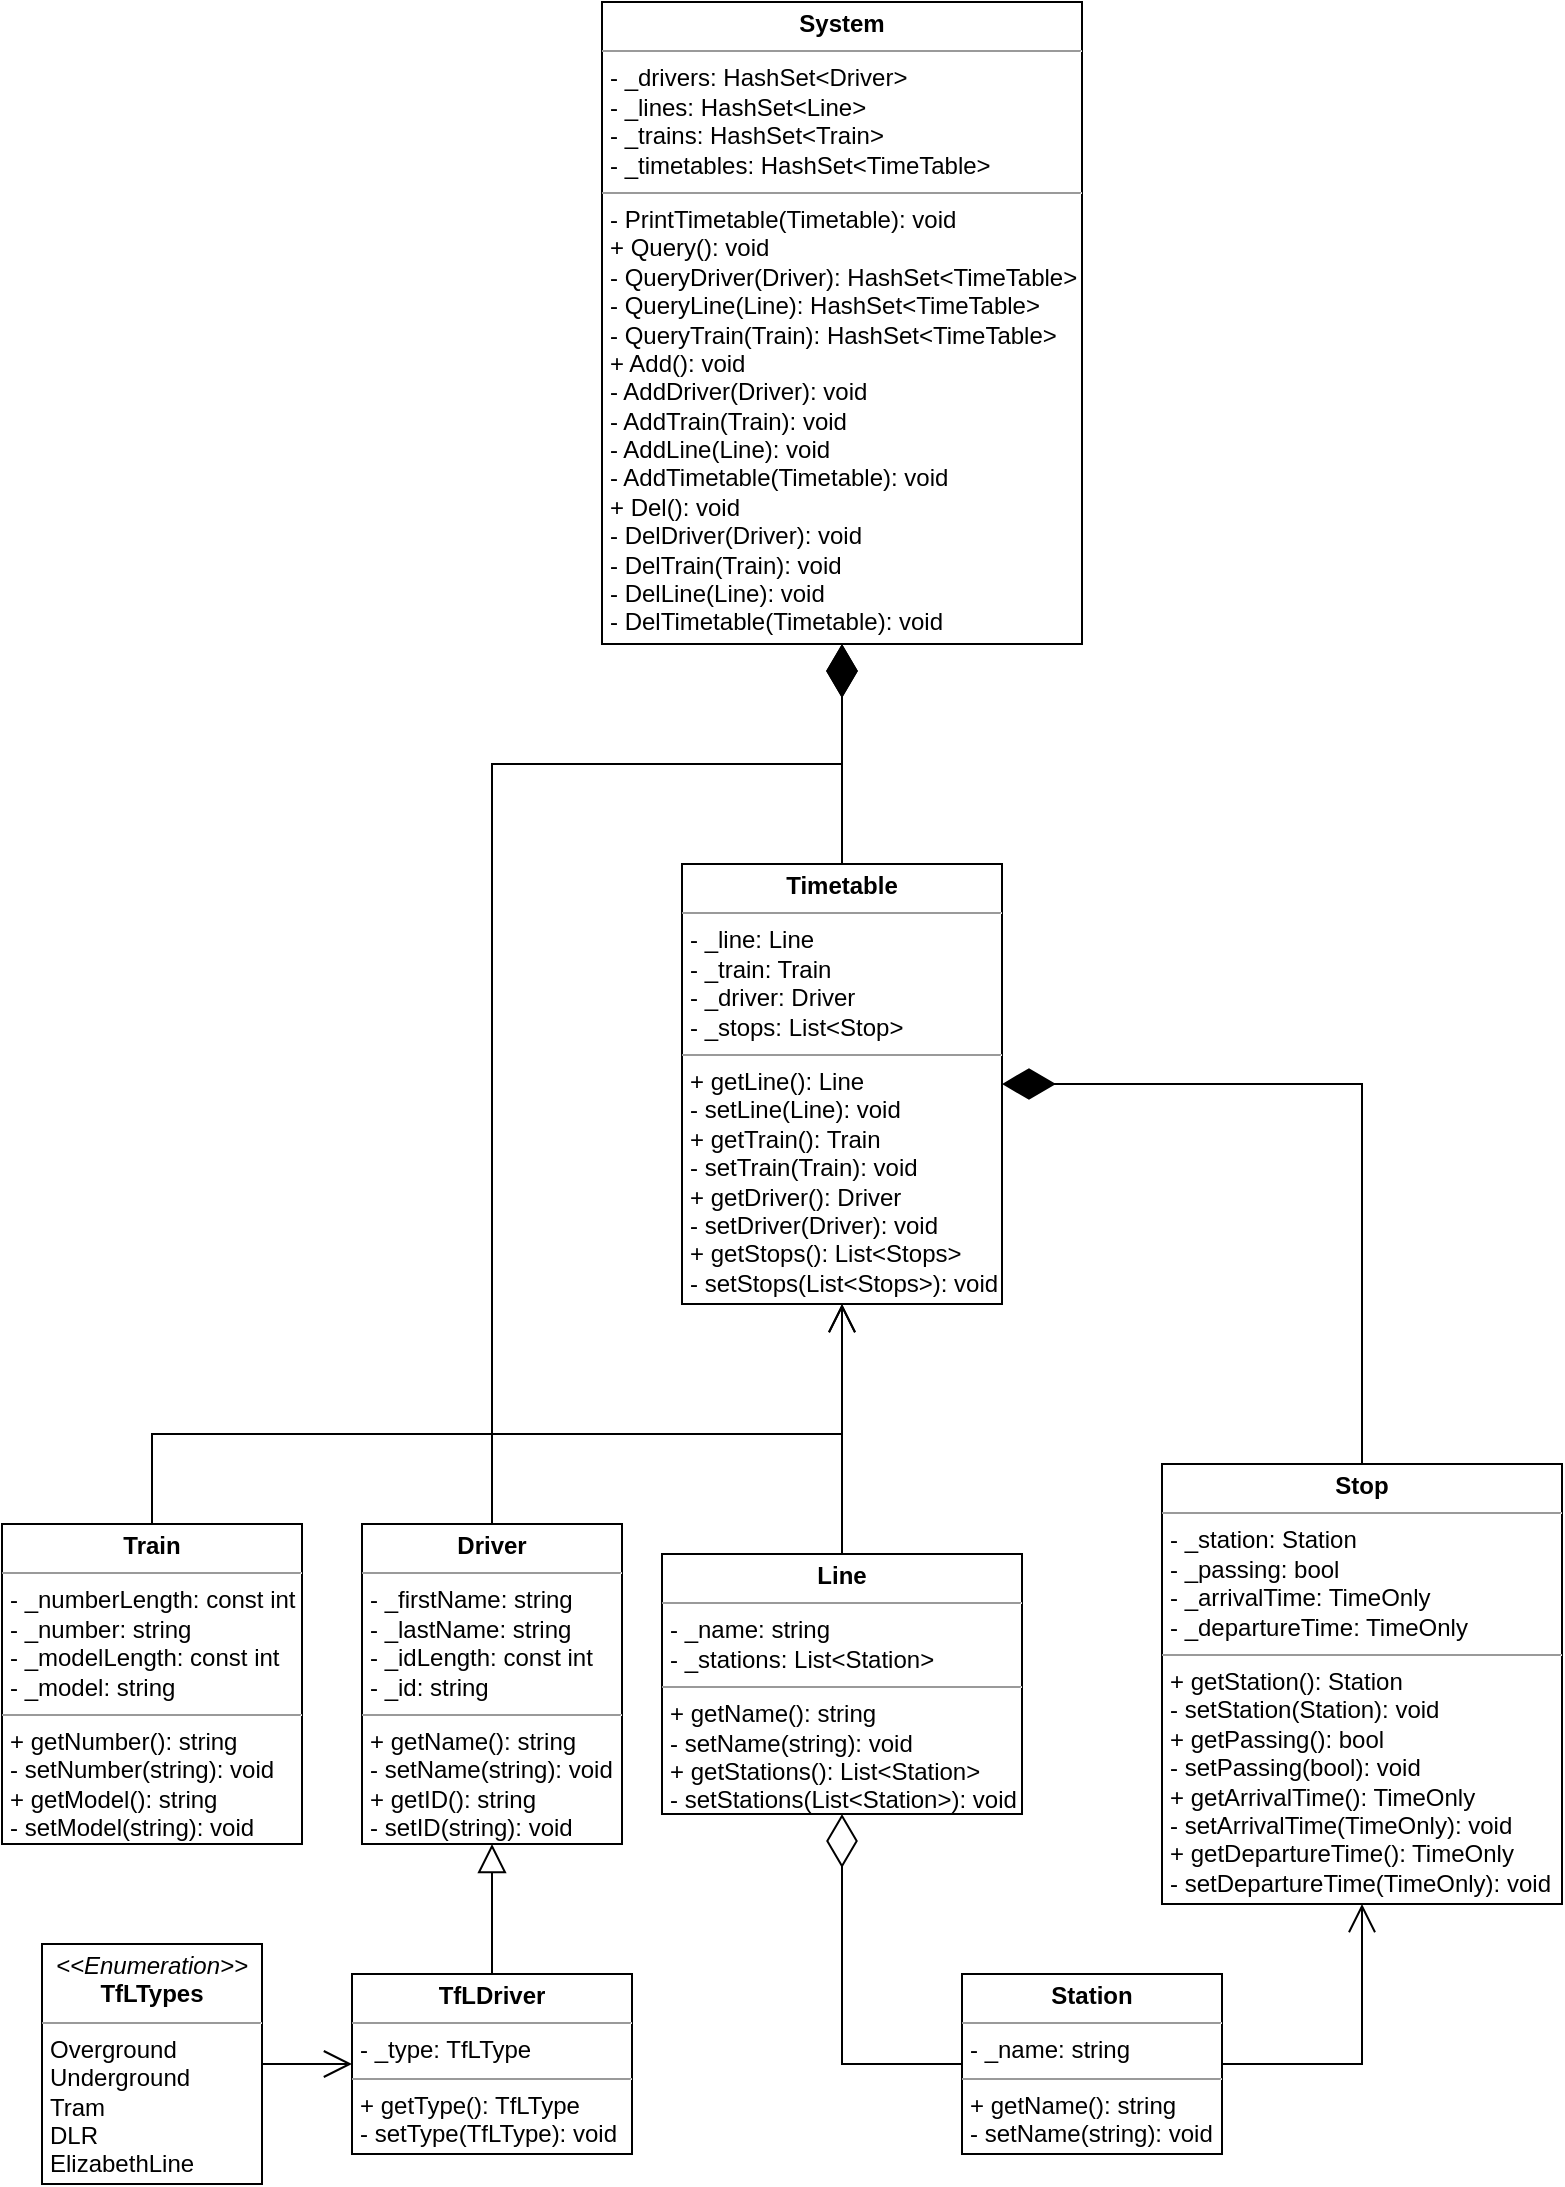 <mxfile version="23.1.1" type="github">
  <diagram id="C5RBs43oDa-KdzZeNtuy" name="Page-1">
    <mxGraphModel dx="1194" dy="774" grid="1" gridSize="10" guides="1" tooltips="1" connect="1" arrows="1" fold="1" page="1" pageScale="1" pageWidth="827" pageHeight="1169" math="0" shadow="0">
      <root>
        <mxCell id="WIyWlLk6GJQsqaUBKTNV-0" />
        <mxCell id="WIyWlLk6GJQsqaUBKTNV-1" parent="WIyWlLk6GJQsqaUBKTNV-0" />
        <mxCell id="UDmAmShOYnSS5MfxbGil-0" value="&lt;p style=&quot;margin:0px;margin-top:4px;text-align:center;&quot;&gt;&lt;b&gt;Station&lt;/b&gt;&lt;/p&gt;&lt;hr size=&quot;1&quot;&gt;&lt;p style=&quot;margin:0px;margin-left:4px;&quot;&gt;- _name: string&lt;/p&gt;&lt;hr size=&quot;1&quot;&gt;&lt;p style=&quot;margin:0px;margin-left:4px;&quot;&gt;+ getName(): string&lt;/p&gt;&lt;p style=&quot;margin:0px;margin-left:4px;&quot;&gt;- setName(string): void&lt;/p&gt;" style="verticalAlign=top;align=left;overflow=fill;fontSize=12;fontFamily=Helvetica;html=1;whiteSpace=wrap;" parent="WIyWlLk6GJQsqaUBKTNV-1" vertex="1">
          <mxGeometry x="500" y="1016" width="130" height="90" as="geometry" />
        </mxCell>
        <mxCell id="UDmAmShOYnSS5MfxbGil-1" value="&lt;p style=&quot;margin:0px;margin-top:4px;text-align:center;&quot;&gt;&lt;b&gt;Line&lt;/b&gt;&lt;/p&gt;&lt;hr size=&quot;1&quot;&gt;&lt;p style=&quot;margin:0px;margin-left:4px;&quot;&gt;- _name: string&lt;/p&gt;&lt;p style=&quot;margin:0px;margin-left:4px;&quot;&gt;- _stations: List&amp;lt;Station&amp;gt;&lt;/p&gt;&lt;hr size=&quot;1&quot;&gt;&lt;p style=&quot;margin:0px;margin-left:4px;&quot;&gt;+ getName(): string&lt;/p&gt;&lt;p style=&quot;margin:0px;margin-left:4px;&quot;&gt;- setName(string): void&lt;/p&gt;&lt;p style=&quot;margin:0px;margin-left:4px;&quot;&gt;+ getStations(): List&amp;lt;Station&amp;gt;&lt;/p&gt;&lt;p style=&quot;margin:0px;margin-left:4px;&quot;&gt;- setStations(List&amp;lt;Station&amp;gt;): void&lt;/p&gt;" style="verticalAlign=top;align=left;overflow=fill;fontSize=12;fontFamily=Helvetica;html=1;whiteSpace=wrap;" parent="WIyWlLk6GJQsqaUBKTNV-1" vertex="1">
          <mxGeometry x="350" y="806" width="180" height="130" as="geometry" />
        </mxCell>
        <mxCell id="UDmAmShOYnSS5MfxbGil-2" value="&lt;p style=&quot;margin:0px;margin-top:4px;text-align:center;&quot;&gt;&lt;b&gt;TfLDriver&lt;/b&gt;&lt;/p&gt;&lt;hr size=&quot;1&quot;&gt;&lt;p style=&quot;margin:0px;margin-left:4px;&quot;&gt;- _type: TfLType&lt;/p&gt;&lt;hr size=&quot;1&quot;&gt;&lt;p style=&quot;margin:0px;margin-left:4px;&quot;&gt;+ getType(): TfLType&lt;/p&gt;&lt;p style=&quot;margin:0px;margin-left:4px;&quot;&gt;- setType(TfLType): void&lt;/p&gt;" style="verticalAlign=top;align=left;overflow=fill;fontSize=12;fontFamily=Helvetica;html=1;whiteSpace=wrap;" parent="WIyWlLk6GJQsqaUBKTNV-1" vertex="1">
          <mxGeometry x="195" y="1016" width="140" height="90" as="geometry" />
        </mxCell>
        <mxCell id="UDmAmShOYnSS5MfxbGil-4" style="edgeStyle=orthogonalEdgeStyle;rounded=0;orthogonalLoop=1;jettySize=auto;html=1;exitX=0.5;exitY=1;exitDx=0;exitDy=0;" parent="WIyWlLk6GJQsqaUBKTNV-1" source="UDmAmShOYnSS5MfxbGil-2" target="UDmAmShOYnSS5MfxbGil-2" edge="1">
          <mxGeometry relative="1" as="geometry" />
        </mxCell>
        <mxCell id="UDmAmShOYnSS5MfxbGil-5" value="&lt;p style=&quot;margin:0px;margin-top:4px;text-align:center;&quot;&gt;&lt;b&gt;Train&lt;/b&gt;&lt;/p&gt;&lt;hr size=&quot;1&quot;&gt;&lt;p style=&quot;margin:0px;margin-left:4px;&quot;&gt;- _numberLength: const int&lt;/p&gt;&lt;p style=&quot;margin:0px;margin-left:4px;&quot;&gt;- _number: string&lt;/p&gt;&lt;p style=&quot;margin:0px;margin-left:4px;&quot;&gt;- _modelLength: const int&lt;/p&gt;&lt;p style=&quot;margin:0px;margin-left:4px;&quot;&gt;- _model: string&lt;/p&gt;&lt;hr size=&quot;1&quot;&gt;&lt;p style=&quot;margin:0px;margin-left:4px;&quot;&gt;+ getNumber(): string&lt;/p&gt;&lt;p style=&quot;margin:0px;margin-left:4px;&quot;&gt;- setNumber(string): void&lt;/p&gt;&lt;p style=&quot;margin:0px;margin-left:4px;&quot;&gt;+ getModel(): string&lt;/p&gt;&lt;p style=&quot;margin:0px;margin-left:4px;&quot;&gt;- setModel(string): void&lt;/p&gt;" style="verticalAlign=top;align=left;overflow=fill;fontSize=12;fontFamily=Helvetica;html=1;whiteSpace=wrap;" parent="WIyWlLk6GJQsqaUBKTNV-1" vertex="1">
          <mxGeometry x="20" y="791" width="150" height="160" as="geometry" />
        </mxCell>
        <mxCell id="UDmAmShOYnSS5MfxbGil-7" value="&lt;p style=&quot;margin:0px;margin-top:4px;text-align:center;&quot;&gt;&lt;b&gt;Stop&lt;/b&gt;&lt;/p&gt;&lt;hr size=&quot;1&quot;&gt;&lt;p style=&quot;margin:0px;margin-left:4px;&quot;&gt;- _station: Station&lt;/p&gt;&lt;p style=&quot;margin:0px;margin-left:4px;&quot;&gt;- _passing: bool&lt;/p&gt;&lt;p style=&quot;margin:0px;margin-left:4px;&quot;&gt;- _arrivalTime: TimeOnly&lt;/p&gt;&lt;p style=&quot;margin:0px;margin-left:4px;&quot;&gt;- _departureTime: TimeOnly&lt;/p&gt;&lt;hr size=&quot;1&quot;&gt;&lt;p style=&quot;margin:0px;margin-left:4px;&quot;&gt;+ getStation(): Station&lt;/p&gt;&lt;p style=&quot;margin:0px;margin-left:4px;&quot;&gt;- setStation(Station): void&lt;/p&gt;&lt;p style=&quot;margin:0px;margin-left:4px;&quot;&gt;+ getPassing(): bool&lt;/p&gt;&lt;p style=&quot;margin:0px;margin-left:4px;&quot;&gt;- setPassing(bool): void&lt;/p&gt;&lt;p style=&quot;margin:0px;margin-left:4px;&quot;&gt;+ getArrivalTime(): TimeOnly&lt;/p&gt;&lt;p style=&quot;margin:0px;margin-left:4px;&quot;&gt;- setArrivalTime(TimeOnly): void&lt;/p&gt;&lt;p style=&quot;margin:0px;margin-left:4px;&quot;&gt;+ getDepartureTime(): TimeOnly&lt;/p&gt;&lt;p style=&quot;margin:0px;margin-left:4px;&quot;&gt;- setDepartureTime(TimeOnly): void&lt;/p&gt;" style="verticalAlign=top;align=left;overflow=fill;fontSize=12;fontFamily=Helvetica;html=1;whiteSpace=wrap;" parent="WIyWlLk6GJQsqaUBKTNV-1" vertex="1">
          <mxGeometry x="600" y="761" width="200" height="220" as="geometry" />
        </mxCell>
        <mxCell id="UDmAmShOYnSS5MfxbGil-12" value="&lt;p style=&quot;margin:0px;margin-top:4px;text-align:center;&quot;&gt;&lt;b&gt;Timetable&lt;/b&gt;&lt;/p&gt;&lt;hr size=&quot;1&quot;&gt;&lt;p style=&quot;margin:0px;margin-left:4px;&quot;&gt;- _line: Line&lt;/p&gt;&lt;p style=&quot;margin:0px;margin-left:4px;&quot;&gt;- _train: Train&lt;/p&gt;&lt;p style=&quot;margin:0px;margin-left:4px;&quot;&gt;- _driver: Driver&lt;/p&gt;&lt;p style=&quot;margin:0px;margin-left:4px;&quot;&gt;- _stops: List&amp;lt;Stop&amp;gt;&lt;/p&gt;&lt;hr size=&quot;1&quot;&gt;&lt;p style=&quot;margin:0px;margin-left:4px;&quot;&gt;+ getLine(): Line&lt;/p&gt;&lt;p style=&quot;margin:0px;margin-left:4px;&quot;&gt;- setLine(Line): void&lt;/p&gt;&lt;p style=&quot;margin:0px;margin-left:4px;&quot;&gt;+ getTrain(): Train&lt;/p&gt;&lt;p style=&quot;margin:0px;margin-left:4px;&quot;&gt;- setTrain(Train): void&lt;/p&gt;&lt;p style=&quot;margin:0px;margin-left:4px;&quot;&gt;+ getDriver(): Driver&lt;/p&gt;&lt;p style=&quot;margin:0px;margin-left:4px;&quot;&gt;- setDriver(Driver): void&lt;/p&gt;&lt;p style=&quot;margin:0px;margin-left:4px;&quot;&gt;+ getStops(): List&amp;lt;Stops&amp;gt;&lt;/p&gt;&lt;p style=&quot;margin:0px;margin-left:4px;&quot;&gt;- setStops(List&amp;lt;Stops&amp;gt;): void&lt;/p&gt;" style="verticalAlign=top;align=left;overflow=fill;fontSize=12;fontFamily=Helvetica;html=1;whiteSpace=wrap;" parent="WIyWlLk6GJQsqaUBKTNV-1" vertex="1">
          <mxGeometry x="360" y="461" width="160" height="220" as="geometry" />
        </mxCell>
        <mxCell id="UDmAmShOYnSS5MfxbGil-13" style="edgeStyle=orthogonalEdgeStyle;rounded=0;orthogonalLoop=1;jettySize=auto;html=1;exitX=0.5;exitY=1;exitDx=0;exitDy=0;" parent="WIyWlLk6GJQsqaUBKTNV-1" source="UDmAmShOYnSS5MfxbGil-12" target="UDmAmShOYnSS5MfxbGil-12" edge="1">
          <mxGeometry relative="1" as="geometry" />
        </mxCell>
        <mxCell id="UDmAmShOYnSS5MfxbGil-14" value="&lt;p style=&quot;margin:0px;margin-top:4px;text-align:center;&quot;&gt;&lt;b&gt;Driver&lt;/b&gt;&lt;/p&gt;&lt;hr size=&quot;1&quot;&gt;&lt;p style=&quot;margin:0px;margin-left:4px;&quot;&gt;- _firstName: string&lt;/p&gt;&lt;p style=&quot;margin:0px;margin-left:4px;&quot;&gt;- _lastName: string&lt;/p&gt;&lt;p style=&quot;margin:0px;margin-left:4px;&quot;&gt;- _idLength: const int&lt;/p&gt;&lt;p style=&quot;margin:0px;margin-left:4px;&quot;&gt;- _id: string&lt;/p&gt;&lt;hr size=&quot;1&quot;&gt;&lt;p style=&quot;margin:0px;margin-left:4px;&quot;&gt;+ getName(): string&lt;/p&gt;&lt;p style=&quot;margin:0px;margin-left:4px;&quot;&gt;- setName(string): void&lt;/p&gt;&lt;p style=&quot;margin:0px;margin-left:4px;&quot;&gt;+ getID(): string&lt;/p&gt;&lt;p style=&quot;margin:0px;margin-left:4px;&quot;&gt;- setID(string): void&lt;/p&gt;" style="verticalAlign=top;align=left;overflow=fill;fontSize=12;fontFamily=Helvetica;html=1;whiteSpace=wrap;" parent="WIyWlLk6GJQsqaUBKTNV-1" vertex="1">
          <mxGeometry x="200" y="791" width="130" height="160" as="geometry" />
        </mxCell>
        <mxCell id="UDmAmShOYnSS5MfxbGil-16" value="" style="endArrow=block;endFill=0;endSize=12;html=1;rounded=0;exitX=0.5;exitY=0;exitDx=0;exitDy=0;entryX=0.5;entryY=1;entryDx=0;entryDy=0;" parent="WIyWlLk6GJQsqaUBKTNV-1" source="UDmAmShOYnSS5MfxbGil-2" target="UDmAmShOYnSS5MfxbGil-14" edge="1">
          <mxGeometry width="160" relative="1" as="geometry">
            <mxPoint x="330" y="321" as="sourcePoint" />
            <mxPoint x="490" y="321" as="targetPoint" />
          </mxGeometry>
        </mxCell>
        <mxCell id="UDmAmShOYnSS5MfxbGil-18" value="&lt;p style=&quot;margin:0px;margin-top:4px;text-align:center;&quot;&gt;&lt;i&gt;&amp;lt;&amp;lt;Enumeration&amp;gt;&amp;gt;&lt;/i&gt;&lt;br&gt;&lt;b&gt;TfLTypes&lt;/b&gt;&lt;/p&gt;&lt;hr size=&quot;1&quot;&gt;&lt;p style=&quot;margin:0px;margin-left:4px;&quot;&gt;Overground&lt;/p&gt;&lt;p style=&quot;margin:0px;margin-left:4px;&quot;&gt;Underground&lt;/p&gt;&lt;p style=&quot;margin:0px;margin-left:4px;&quot;&gt;Tram&lt;/p&gt;&lt;p style=&quot;margin:0px;margin-left:4px;&quot;&gt;DLR&lt;/p&gt;&lt;p style=&quot;margin:0px;margin-left:4px;&quot;&gt;ElizabethLine&lt;/p&gt;" style="verticalAlign=top;align=left;overflow=fill;fontSize=12;fontFamily=Helvetica;html=1;whiteSpace=wrap;" parent="WIyWlLk6GJQsqaUBKTNV-1" vertex="1">
          <mxGeometry x="40" y="1001" width="110" height="120" as="geometry" />
        </mxCell>
        <mxCell id="UDmAmShOYnSS5MfxbGil-19" value="" style="endArrow=open;endFill=1;endSize=12;html=1;rounded=0;exitX=1;exitY=0.5;exitDx=0;exitDy=0;entryX=0;entryY=0.5;entryDx=0;entryDy=0;" parent="WIyWlLk6GJQsqaUBKTNV-1" source="UDmAmShOYnSS5MfxbGil-18" target="UDmAmShOYnSS5MfxbGil-2" edge="1">
          <mxGeometry width="160" relative="1" as="geometry">
            <mxPoint x="330" y="1041" as="sourcePoint" />
            <mxPoint x="490" y="1041" as="targetPoint" />
          </mxGeometry>
        </mxCell>
        <mxCell id="UDmAmShOYnSS5MfxbGil-22" value="" style="endArrow=diamondThin;endFill=0;endSize=24;html=1;rounded=0;exitX=0;exitY=0.5;exitDx=0;exitDy=0;entryX=0.5;entryY=1;entryDx=0;entryDy=0;" parent="WIyWlLk6GJQsqaUBKTNV-1" source="UDmAmShOYnSS5MfxbGil-0" target="UDmAmShOYnSS5MfxbGil-1" edge="1">
          <mxGeometry width="160" relative="1" as="geometry">
            <mxPoint x="340" y="781" as="sourcePoint" />
            <mxPoint x="500" y="781" as="targetPoint" />
            <Array as="points">
              <mxPoint x="440" y="1061" />
            </Array>
          </mxGeometry>
        </mxCell>
        <mxCell id="UDmAmShOYnSS5MfxbGil-26" value="" style="endArrow=diamondThin;endFill=1;endSize=24;html=1;rounded=0;entryX=1;entryY=0.5;entryDx=0;entryDy=0;exitX=0.5;exitY=0;exitDx=0;exitDy=0;" parent="WIyWlLk6GJQsqaUBKTNV-1" source="UDmAmShOYnSS5MfxbGil-7" target="UDmAmShOYnSS5MfxbGil-12" edge="1">
          <mxGeometry width="160" relative="1" as="geometry">
            <mxPoint x="190" y="741" as="sourcePoint" />
            <mxPoint x="350" y="741" as="targetPoint" />
            <Array as="points">
              <mxPoint x="700" y="571" />
            </Array>
          </mxGeometry>
        </mxCell>
        <mxCell id="UDmAmShOYnSS5MfxbGil-28" value="" style="endArrow=open;endFill=1;endSize=12;html=1;rounded=0;exitX=0.5;exitY=0;exitDx=0;exitDy=0;" parent="WIyWlLk6GJQsqaUBKTNV-1" source="UDmAmShOYnSS5MfxbGil-1" edge="1">
          <mxGeometry width="160" relative="1" as="geometry">
            <mxPoint x="440" y="801" as="sourcePoint" />
            <mxPoint x="440" y="681" as="targetPoint" />
          </mxGeometry>
        </mxCell>
        <mxCell id="UDmAmShOYnSS5MfxbGil-29" value="" style="endArrow=open;endFill=1;endSize=12;html=1;rounded=0;exitX=0.5;exitY=0;exitDx=0;exitDy=0;entryX=0.5;entryY=1;entryDx=0;entryDy=0;" parent="WIyWlLk6GJQsqaUBKTNV-1" source="UDmAmShOYnSS5MfxbGil-5" target="UDmAmShOYnSS5MfxbGil-12" edge="1">
          <mxGeometry width="160" relative="1" as="geometry">
            <mxPoint x="20" y="806" as="sourcePoint" />
            <mxPoint x="365" y="696" as="targetPoint" />
            <Array as="points">
              <mxPoint x="95" y="746" />
              <mxPoint x="440" y="746" />
            </Array>
          </mxGeometry>
        </mxCell>
        <mxCell id="UDmAmShOYnSS5MfxbGil-30" value="" style="endArrow=open;endFill=1;endSize=12;html=1;rounded=0;entryX=0.5;entryY=1;entryDx=0;entryDy=0;exitX=1;exitY=0.5;exitDx=0;exitDy=0;" parent="WIyWlLk6GJQsqaUBKTNV-1" source="UDmAmShOYnSS5MfxbGil-0" target="UDmAmShOYnSS5MfxbGil-7" edge="1">
          <mxGeometry width="160" relative="1" as="geometry">
            <mxPoint x="410" y="741" as="sourcePoint" />
            <mxPoint x="570" y="741" as="targetPoint" />
            <Array as="points">
              <mxPoint x="700" y="1061" />
            </Array>
          </mxGeometry>
        </mxCell>
        <mxCell id="UDmAmShOYnSS5MfxbGil-32" value="" style="endArrow=diamondThin;endFill=1;endSize=24;html=1;rounded=0;entryX=0.5;entryY=1;entryDx=0;entryDy=0;exitX=0.5;exitY=0;exitDx=0;exitDy=0;" parent="WIyWlLk6GJQsqaUBKTNV-1" source="UDmAmShOYnSS5MfxbGil-12" target="UDmAmShOYnSS5MfxbGil-33" edge="1">
          <mxGeometry width="160" relative="1" as="geometry">
            <mxPoint x="310" y="451" as="sourcePoint" />
            <mxPoint x="414" y="371" as="targetPoint" />
          </mxGeometry>
        </mxCell>
        <mxCell id="UDmAmShOYnSS5MfxbGil-33" value="&lt;p style=&quot;margin:0px;margin-top:4px;text-align:center;&quot;&gt;&lt;b&gt;System&lt;/b&gt;&lt;/p&gt;&lt;hr size=&quot;1&quot;&gt;&lt;p style=&quot;margin:0px;margin-left:4px;&quot;&gt;- _drivers: HashSet&amp;lt;Driver&amp;gt;&lt;/p&gt;&lt;p style=&quot;margin:0px;margin-left:4px;&quot;&gt;- _lines: HashSet&amp;lt;Line&amp;gt;&lt;/p&gt;&lt;p style=&quot;margin:0px;margin-left:4px;&quot;&gt;- _trains: HashSet&amp;lt;Train&amp;gt;&lt;/p&gt;&lt;p style=&quot;margin:0px;margin-left:4px;&quot;&gt;- _timetables: HashSet&amp;lt;TimeTable&amp;gt;&lt;/p&gt;&lt;hr size=&quot;1&quot;&gt;&lt;p style=&quot;margin:0px;margin-left:4px;&quot;&gt;- PrintTimetable(Timetable): void&lt;/p&gt;&lt;p style=&quot;margin:0px;margin-left:4px;&quot;&gt;+ Query(): void&lt;/p&gt;&lt;p style=&quot;margin:0px;margin-left:4px;&quot;&gt;- QueryDriver(Driver): HashSet&amp;lt;TimeTable&amp;gt;&lt;/p&gt;&lt;p style=&quot;margin:0px;margin-left:4px;&quot;&gt;- QueryLine(Line): HashSet&amp;lt;TimeTable&amp;gt;&lt;/p&gt;&lt;p style=&quot;margin:0px;margin-left:4px;&quot;&gt;- QueryTrain(Train): HashSet&amp;lt;TimeTable&amp;gt;&lt;/p&gt;&lt;p style=&quot;margin:0px;margin-left:4px;&quot;&gt;+ Add(): void&lt;/p&gt;&lt;p style=&quot;margin:0px;margin-left:4px;&quot;&gt;- AddDriver(Driver): void&lt;/p&gt;&lt;p style=&quot;margin:0px;margin-left:4px;&quot;&gt;- AddTrain(Train): void&lt;/p&gt;&lt;p style=&quot;margin:0px;margin-left:4px;&quot;&gt;- AddLine(Line): void&lt;/p&gt;&lt;p style=&quot;margin:0px;margin-left:4px;&quot;&gt;- AddTimetable(Timetable): void&lt;/p&gt;&lt;p style=&quot;margin:0px;margin-left:4px;&quot;&gt;+ Del(): void&lt;/p&gt;&lt;p style=&quot;margin:0px;margin-left:4px;&quot;&gt;- DelDriver(Driver): void&lt;/p&gt;&lt;p style=&quot;margin:0px;margin-left:4px;&quot;&gt;- DelTrain(Train): void&lt;/p&gt;&lt;p style=&quot;margin:0px;margin-left:4px;&quot;&gt;- DelLine(Line): void&lt;/p&gt;&lt;p style=&quot;margin:0px;margin-left:4px;&quot;&gt;- DelTimetable(Timetable): void&lt;/p&gt;" style="verticalAlign=top;align=left;overflow=fill;fontSize=12;fontFamily=Helvetica;html=1;whiteSpace=wrap;" parent="WIyWlLk6GJQsqaUBKTNV-1" vertex="1">
          <mxGeometry x="320" y="30" width="240" height="321" as="geometry" />
        </mxCell>
        <mxCell id="UDmAmShOYnSS5MfxbGil-39" value="" style="endArrow=diamondThin;endFill=1;endSize=24;html=1;rounded=0;exitX=0.5;exitY=0;exitDx=0;exitDy=0;entryX=0.5;entryY=1;entryDx=0;entryDy=0;" parent="WIyWlLk6GJQsqaUBKTNV-1" source="UDmAmShOYnSS5MfxbGil-14" target="UDmAmShOYnSS5MfxbGil-33" edge="1">
          <mxGeometry width="160" relative="1" as="geometry">
            <mxPoint x="270" y="671" as="sourcePoint" />
            <mxPoint x="430" y="671" as="targetPoint" />
            <Array as="points">
              <mxPoint x="265" y="411" />
              <mxPoint x="440" y="411" />
            </Array>
          </mxGeometry>
        </mxCell>
      </root>
    </mxGraphModel>
  </diagram>
</mxfile>
